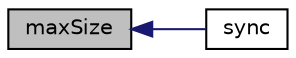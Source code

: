 digraph "maxSize"
{
  bgcolor="transparent";
  edge [fontname="Helvetica",fontsize="10",labelfontname="Helvetica",labelfontsize="10"];
  node [fontname="Helvetica",fontsize="10",shape=record];
  rankdir="LR";
  Node626 [label="maxSize",height=0.2,width=0.4,color="black", fillcolor="grey75", style="filled", fontcolor="black"];
  Node626 -> Node627 [dir="back",color="midnightblue",fontsize="10",style="solid",fontname="Helvetica"];
  Node627 [label="sync",height=0.2,width=0.4,color="black",URL="$a26573.html#a86c57317fef5c4a0f9dcbbfa3aa78731",tooltip="Sync cellSet across coupled patches. "];
}
